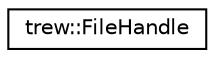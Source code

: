 digraph "Graphical Class Hierarchy"
{
 // LATEX_PDF_SIZE
  edge [fontname="Helvetica",fontsize="10",labelfontname="Helvetica",labelfontsize="10"];
  node [fontname="Helvetica",fontsize="10",shape=record];
  rankdir="LR";
  Node0 [label="trew::FileHandle",height=0.2,width=0.4,color="black", fillcolor="white", style="filled",URL="$classtrew_1_1_file_handle.html",tooltip=" "];
}
